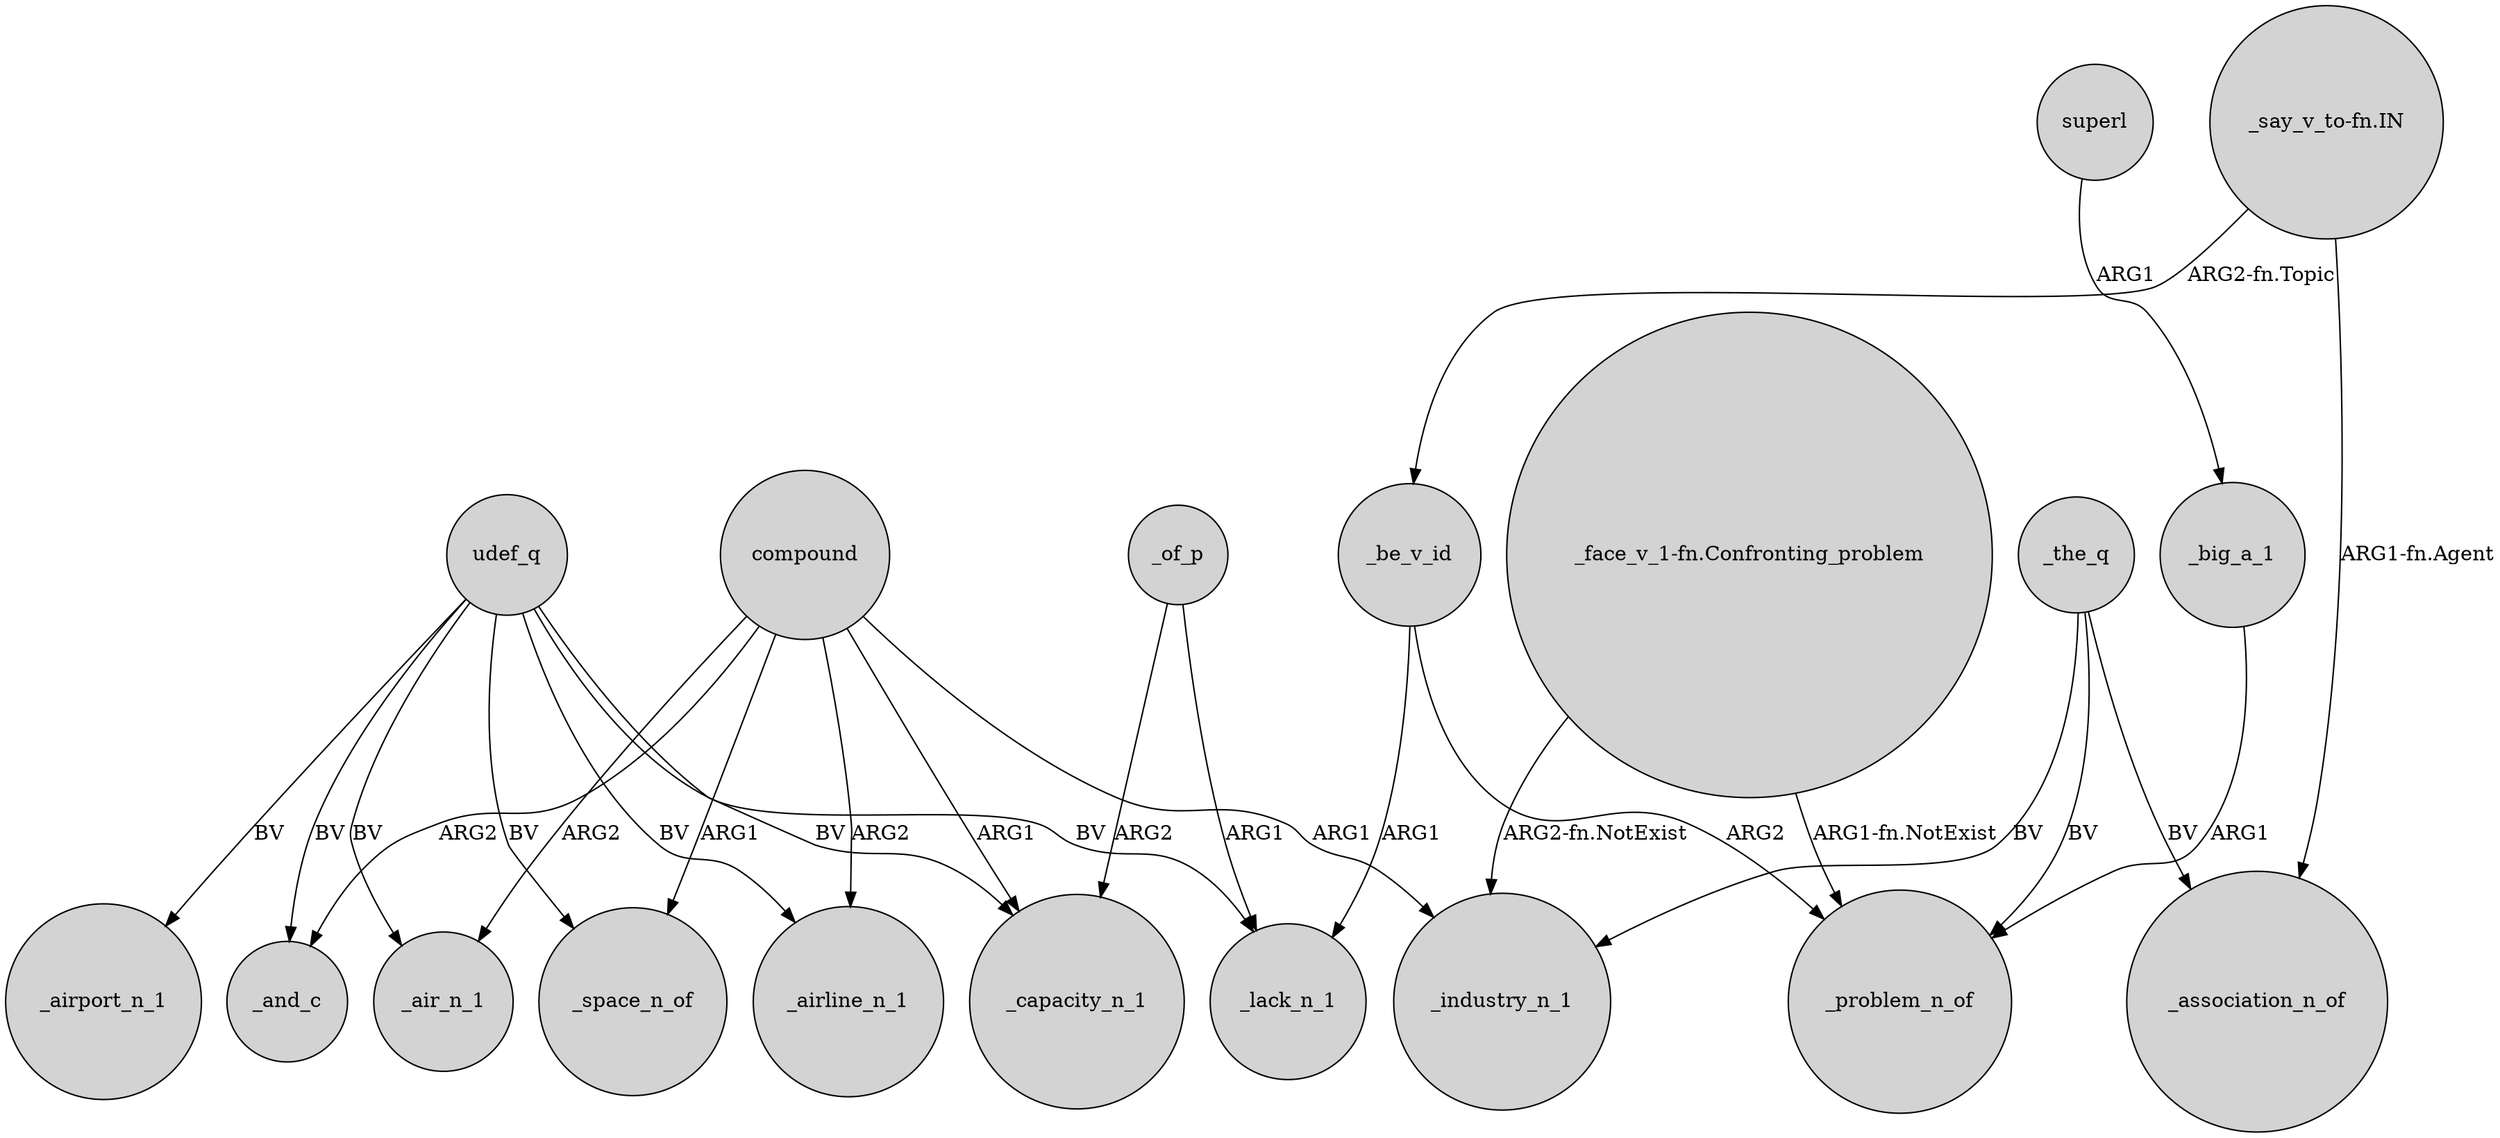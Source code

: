 digraph {
	node [shape=circle style=filled]
	compound -> _capacity_n_1 [label=ARG1]
	udef_q -> _air_n_1 [label=BV]
	_of_p -> _capacity_n_1 [label=ARG2]
	_of_p -> _lack_n_1 [label=ARG1]
	udef_q -> _capacity_n_1 [label=BV]
	"_face_v_1-fn.Confronting_problem" -> _problem_n_of [label="ARG1-fn.NotExist"]
	_the_q -> _problem_n_of [label=BV]
	compound -> _industry_n_1 [label=ARG1]
	_the_q -> _industry_n_1 [label=BV]
	_be_v_id -> _lack_n_1 [label=ARG1]
	"_say_v_to-fn.IN" -> _be_v_id [label="ARG2-fn.Topic"]
	udef_q -> _airport_n_1 [label=BV]
	compound -> _and_c [label=ARG2]
	udef_q -> _space_n_of [label=BV]
	compound -> _space_n_of [label=ARG1]
	_the_q -> _association_n_of [label=BV]
	_be_v_id -> _problem_n_of [label=ARG2]
	udef_q -> _lack_n_1 [label=BV]
	compound -> _air_n_1 [label=ARG2]
	_big_a_1 -> _problem_n_of [label=ARG1]
	udef_q -> _airline_n_1 [label=BV]
	"_say_v_to-fn.IN" -> _association_n_of [label="ARG1-fn.Agent"]
	udef_q -> _and_c [label=BV]
	superl -> _big_a_1 [label=ARG1]
	"_face_v_1-fn.Confronting_problem" -> _industry_n_1 [label="ARG2-fn.NotExist"]
	compound -> _airline_n_1 [label=ARG2]
}
